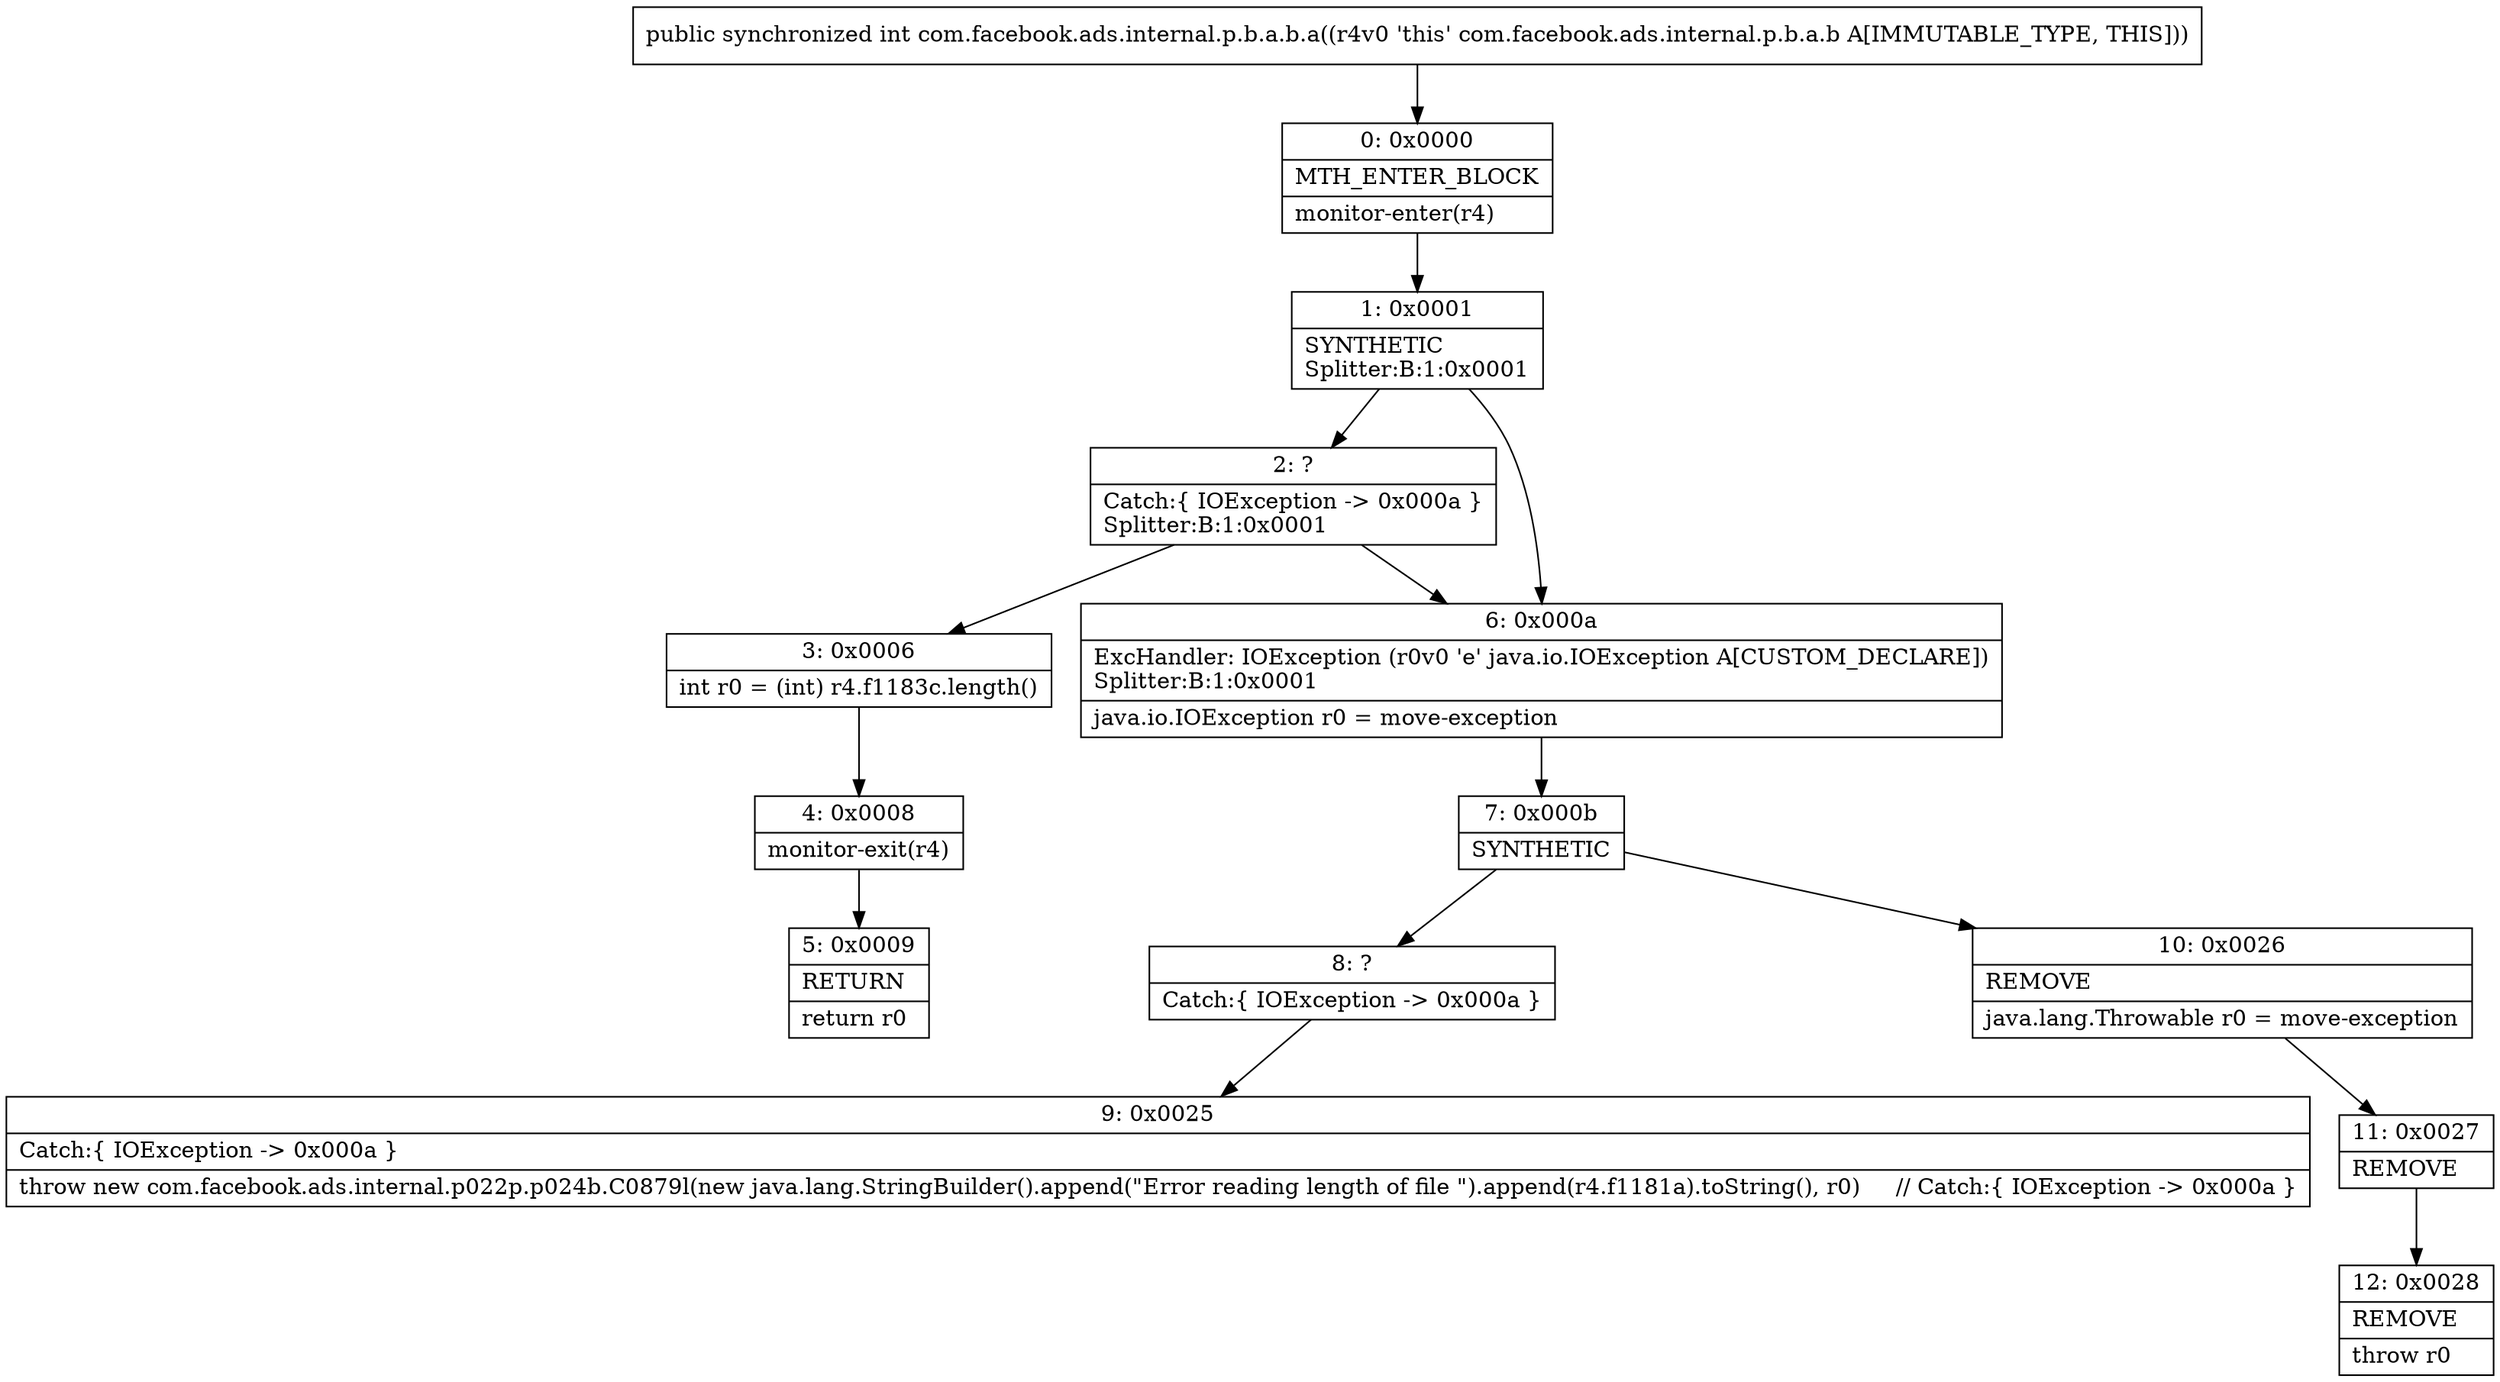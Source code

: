 digraph "CFG forcom.facebook.ads.internal.p.b.a.b.a()I" {
Node_0 [shape=record,label="{0\:\ 0x0000|MTH_ENTER_BLOCK\l|monitor\-enter(r4)\l}"];
Node_1 [shape=record,label="{1\:\ 0x0001|SYNTHETIC\lSplitter:B:1:0x0001\l}"];
Node_2 [shape=record,label="{2\:\ ?|Catch:\{ IOException \-\> 0x000a \}\lSplitter:B:1:0x0001\l}"];
Node_3 [shape=record,label="{3\:\ 0x0006|int r0 = (int) r4.f1183c.length()\l}"];
Node_4 [shape=record,label="{4\:\ 0x0008|monitor\-exit(r4)\l}"];
Node_5 [shape=record,label="{5\:\ 0x0009|RETURN\l|return r0\l}"];
Node_6 [shape=record,label="{6\:\ 0x000a|ExcHandler: IOException (r0v0 'e' java.io.IOException A[CUSTOM_DECLARE])\lSplitter:B:1:0x0001\l|java.io.IOException r0 = move\-exception\l}"];
Node_7 [shape=record,label="{7\:\ 0x000b|SYNTHETIC\l}"];
Node_8 [shape=record,label="{8\:\ ?|Catch:\{ IOException \-\> 0x000a \}\l}"];
Node_9 [shape=record,label="{9\:\ 0x0025|Catch:\{ IOException \-\> 0x000a \}\l|throw new com.facebook.ads.internal.p022p.p024b.C0879l(new java.lang.StringBuilder().append(\"Error reading length of file \").append(r4.f1181a).toString(), r0)     \/\/ Catch:\{ IOException \-\> 0x000a \}\l}"];
Node_10 [shape=record,label="{10\:\ 0x0026|REMOVE\l|java.lang.Throwable r0 = move\-exception\l}"];
Node_11 [shape=record,label="{11\:\ 0x0027|REMOVE\l}"];
Node_12 [shape=record,label="{12\:\ 0x0028|REMOVE\l|throw r0\l}"];
MethodNode[shape=record,label="{public synchronized int com.facebook.ads.internal.p.b.a.b.a((r4v0 'this' com.facebook.ads.internal.p.b.a.b A[IMMUTABLE_TYPE, THIS])) }"];
MethodNode -> Node_0;
Node_0 -> Node_1;
Node_1 -> Node_2;
Node_1 -> Node_6;
Node_2 -> Node_3;
Node_2 -> Node_6;
Node_3 -> Node_4;
Node_4 -> Node_5;
Node_6 -> Node_7;
Node_7 -> Node_8;
Node_7 -> Node_10;
Node_8 -> Node_9;
Node_10 -> Node_11;
Node_11 -> Node_12;
}

